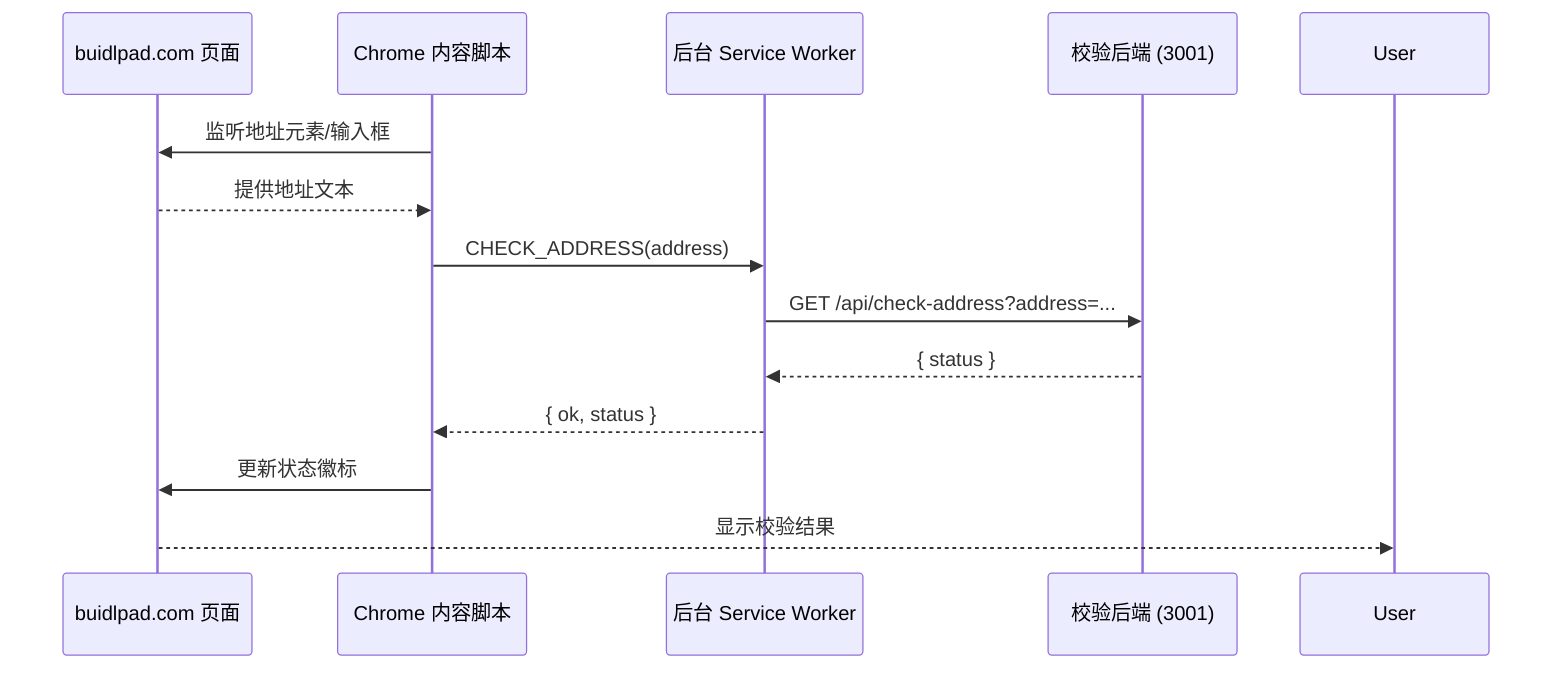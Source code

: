 sequenceDiagram
    participant Page as buidlpad.com 页面
    participant Content as Chrome 内容脚本
    participant Background as 后台 Service Worker
    participant API as 校验后端 (3001)
    Content->>Page: 监听地址元素/输入框
    Page-->>Content: 提供地址文本
    Content->>Background: CHECK_ADDRESS(address)
    Background->>API: GET /api/check-address?address=...
    API-->>Background: { status }
    Background-->>Content: { ok, status }
    Content->>Page: 更新状态徽标
    Page-->>User: 显示校验结果